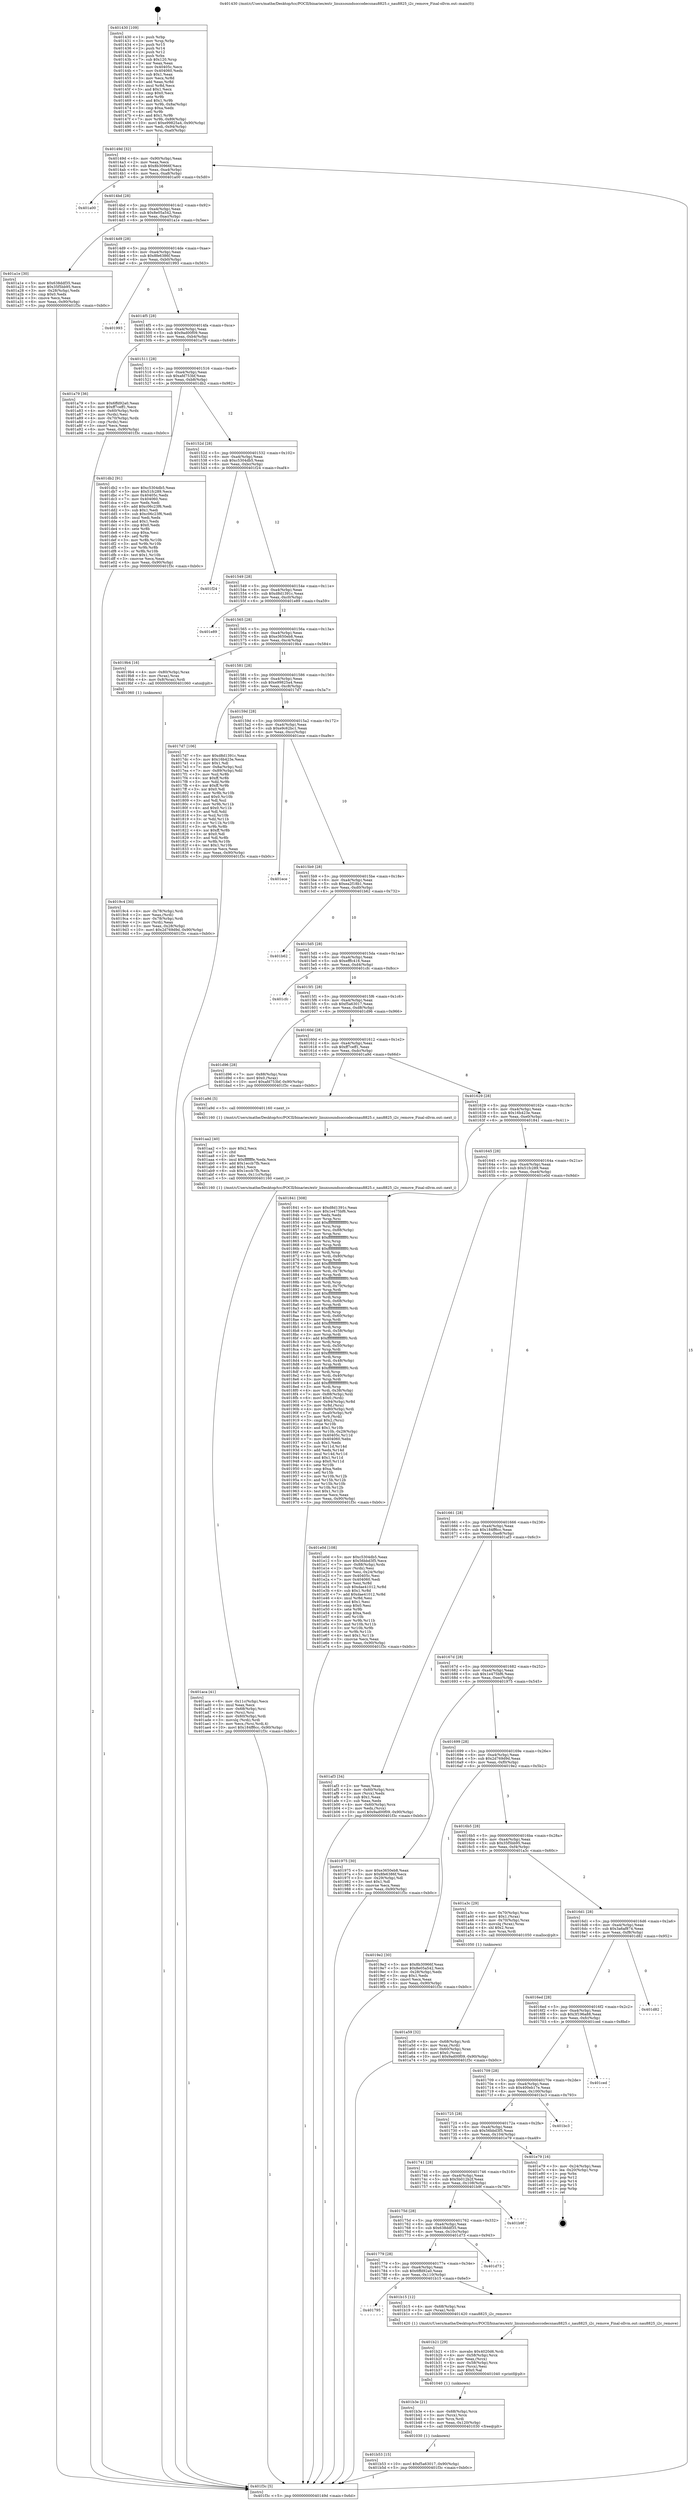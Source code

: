 digraph "0x401430" {
  label = "0x401430 (/mnt/c/Users/mathe/Desktop/tcc/POCII/binaries/extr_linuxsoundsoccodecsnau8825.c_nau8825_i2c_remove_Final-ollvm.out::main(0))"
  labelloc = "t"
  node[shape=record]

  Entry [label="",width=0.3,height=0.3,shape=circle,fillcolor=black,style=filled]
  "0x40149d" [label="{
     0x40149d [32]\l
     | [instrs]\l
     &nbsp;&nbsp;0x40149d \<+6\>: mov -0x90(%rbp),%eax\l
     &nbsp;&nbsp;0x4014a3 \<+2\>: mov %eax,%ecx\l
     &nbsp;&nbsp;0x4014a5 \<+6\>: sub $0x8b30966f,%ecx\l
     &nbsp;&nbsp;0x4014ab \<+6\>: mov %eax,-0xa4(%rbp)\l
     &nbsp;&nbsp;0x4014b1 \<+6\>: mov %ecx,-0xa8(%rbp)\l
     &nbsp;&nbsp;0x4014b7 \<+6\>: je 0000000000401a00 \<main+0x5d0\>\l
  }"]
  "0x401a00" [label="{
     0x401a00\l
  }", style=dashed]
  "0x4014bd" [label="{
     0x4014bd [28]\l
     | [instrs]\l
     &nbsp;&nbsp;0x4014bd \<+5\>: jmp 00000000004014c2 \<main+0x92\>\l
     &nbsp;&nbsp;0x4014c2 \<+6\>: mov -0xa4(%rbp),%eax\l
     &nbsp;&nbsp;0x4014c8 \<+5\>: sub $0x8e05a542,%eax\l
     &nbsp;&nbsp;0x4014cd \<+6\>: mov %eax,-0xac(%rbp)\l
     &nbsp;&nbsp;0x4014d3 \<+6\>: je 0000000000401a1e \<main+0x5ee\>\l
  }"]
  Exit [label="",width=0.3,height=0.3,shape=circle,fillcolor=black,style=filled,peripheries=2]
  "0x401a1e" [label="{
     0x401a1e [30]\l
     | [instrs]\l
     &nbsp;&nbsp;0x401a1e \<+5\>: mov $0x638ddf35,%eax\l
     &nbsp;&nbsp;0x401a23 \<+5\>: mov $0x35f5bb95,%ecx\l
     &nbsp;&nbsp;0x401a28 \<+3\>: mov -0x28(%rbp),%edx\l
     &nbsp;&nbsp;0x401a2b \<+3\>: cmp $0x0,%edx\l
     &nbsp;&nbsp;0x401a2e \<+3\>: cmove %ecx,%eax\l
     &nbsp;&nbsp;0x401a31 \<+6\>: mov %eax,-0x90(%rbp)\l
     &nbsp;&nbsp;0x401a37 \<+5\>: jmp 0000000000401f3c \<main+0xb0c\>\l
  }"]
  "0x4014d9" [label="{
     0x4014d9 [28]\l
     | [instrs]\l
     &nbsp;&nbsp;0x4014d9 \<+5\>: jmp 00000000004014de \<main+0xae\>\l
     &nbsp;&nbsp;0x4014de \<+6\>: mov -0xa4(%rbp),%eax\l
     &nbsp;&nbsp;0x4014e4 \<+5\>: sub $0x8fe6386f,%eax\l
     &nbsp;&nbsp;0x4014e9 \<+6\>: mov %eax,-0xb0(%rbp)\l
     &nbsp;&nbsp;0x4014ef \<+6\>: je 0000000000401993 \<main+0x563\>\l
  }"]
  "0x401b53" [label="{
     0x401b53 [15]\l
     | [instrs]\l
     &nbsp;&nbsp;0x401b53 \<+10\>: movl $0xf5a63017,-0x90(%rbp)\l
     &nbsp;&nbsp;0x401b5d \<+5\>: jmp 0000000000401f3c \<main+0xb0c\>\l
  }"]
  "0x401993" [label="{
     0x401993\l
  }", style=dashed]
  "0x4014f5" [label="{
     0x4014f5 [28]\l
     | [instrs]\l
     &nbsp;&nbsp;0x4014f5 \<+5\>: jmp 00000000004014fa \<main+0xca\>\l
     &nbsp;&nbsp;0x4014fa \<+6\>: mov -0xa4(%rbp),%eax\l
     &nbsp;&nbsp;0x401500 \<+5\>: sub $0x9ad00f09,%eax\l
     &nbsp;&nbsp;0x401505 \<+6\>: mov %eax,-0xb4(%rbp)\l
     &nbsp;&nbsp;0x40150b \<+6\>: je 0000000000401a79 \<main+0x649\>\l
  }"]
  "0x401b3e" [label="{
     0x401b3e [21]\l
     | [instrs]\l
     &nbsp;&nbsp;0x401b3e \<+4\>: mov -0x68(%rbp),%rcx\l
     &nbsp;&nbsp;0x401b42 \<+3\>: mov (%rcx),%rcx\l
     &nbsp;&nbsp;0x401b45 \<+3\>: mov %rcx,%rdi\l
     &nbsp;&nbsp;0x401b48 \<+6\>: mov %eax,-0x120(%rbp)\l
     &nbsp;&nbsp;0x401b4e \<+5\>: call 0000000000401030 \<free@plt\>\l
     | [calls]\l
     &nbsp;&nbsp;0x401030 \{1\} (unknown)\l
  }"]
  "0x401a79" [label="{
     0x401a79 [36]\l
     | [instrs]\l
     &nbsp;&nbsp;0x401a79 \<+5\>: mov $0x6ffd92a0,%eax\l
     &nbsp;&nbsp;0x401a7e \<+5\>: mov $0xff7ceff1,%ecx\l
     &nbsp;&nbsp;0x401a83 \<+4\>: mov -0x60(%rbp),%rdx\l
     &nbsp;&nbsp;0x401a87 \<+2\>: mov (%rdx),%esi\l
     &nbsp;&nbsp;0x401a89 \<+4\>: mov -0x70(%rbp),%rdx\l
     &nbsp;&nbsp;0x401a8d \<+2\>: cmp (%rdx),%esi\l
     &nbsp;&nbsp;0x401a8f \<+3\>: cmovl %ecx,%eax\l
     &nbsp;&nbsp;0x401a92 \<+6\>: mov %eax,-0x90(%rbp)\l
     &nbsp;&nbsp;0x401a98 \<+5\>: jmp 0000000000401f3c \<main+0xb0c\>\l
  }"]
  "0x401511" [label="{
     0x401511 [28]\l
     | [instrs]\l
     &nbsp;&nbsp;0x401511 \<+5\>: jmp 0000000000401516 \<main+0xe6\>\l
     &nbsp;&nbsp;0x401516 \<+6\>: mov -0xa4(%rbp),%eax\l
     &nbsp;&nbsp;0x40151c \<+5\>: sub $0xafd753bf,%eax\l
     &nbsp;&nbsp;0x401521 \<+6\>: mov %eax,-0xb8(%rbp)\l
     &nbsp;&nbsp;0x401527 \<+6\>: je 0000000000401db2 \<main+0x982\>\l
  }"]
  "0x401b21" [label="{
     0x401b21 [29]\l
     | [instrs]\l
     &nbsp;&nbsp;0x401b21 \<+10\>: movabs $0x4020d6,%rdi\l
     &nbsp;&nbsp;0x401b2b \<+4\>: mov -0x58(%rbp),%rcx\l
     &nbsp;&nbsp;0x401b2f \<+2\>: mov %eax,(%rcx)\l
     &nbsp;&nbsp;0x401b31 \<+4\>: mov -0x58(%rbp),%rcx\l
     &nbsp;&nbsp;0x401b35 \<+2\>: mov (%rcx),%esi\l
     &nbsp;&nbsp;0x401b37 \<+2\>: mov $0x0,%al\l
     &nbsp;&nbsp;0x401b39 \<+5\>: call 0000000000401040 \<printf@plt\>\l
     | [calls]\l
     &nbsp;&nbsp;0x401040 \{1\} (unknown)\l
  }"]
  "0x401db2" [label="{
     0x401db2 [91]\l
     | [instrs]\l
     &nbsp;&nbsp;0x401db2 \<+5\>: mov $0xc5304db5,%eax\l
     &nbsp;&nbsp;0x401db7 \<+5\>: mov $0x51fc289,%ecx\l
     &nbsp;&nbsp;0x401dbc \<+7\>: mov 0x40405c,%edx\l
     &nbsp;&nbsp;0x401dc3 \<+7\>: mov 0x404060,%esi\l
     &nbsp;&nbsp;0x401dca \<+2\>: mov %edx,%edi\l
     &nbsp;&nbsp;0x401dcc \<+6\>: add $0xc06c23f6,%edi\l
     &nbsp;&nbsp;0x401dd2 \<+3\>: sub $0x1,%edi\l
     &nbsp;&nbsp;0x401dd5 \<+6\>: sub $0xc06c23f6,%edi\l
     &nbsp;&nbsp;0x401ddb \<+3\>: imul %edi,%edx\l
     &nbsp;&nbsp;0x401dde \<+3\>: and $0x1,%edx\l
     &nbsp;&nbsp;0x401de1 \<+3\>: cmp $0x0,%edx\l
     &nbsp;&nbsp;0x401de4 \<+4\>: sete %r8b\l
     &nbsp;&nbsp;0x401de8 \<+3\>: cmp $0xa,%esi\l
     &nbsp;&nbsp;0x401deb \<+4\>: setl %r9b\l
     &nbsp;&nbsp;0x401def \<+3\>: mov %r8b,%r10b\l
     &nbsp;&nbsp;0x401df2 \<+3\>: and %r9b,%r10b\l
     &nbsp;&nbsp;0x401df5 \<+3\>: xor %r9b,%r8b\l
     &nbsp;&nbsp;0x401df8 \<+3\>: or %r8b,%r10b\l
     &nbsp;&nbsp;0x401dfb \<+4\>: test $0x1,%r10b\l
     &nbsp;&nbsp;0x401dff \<+3\>: cmovne %ecx,%eax\l
     &nbsp;&nbsp;0x401e02 \<+6\>: mov %eax,-0x90(%rbp)\l
     &nbsp;&nbsp;0x401e08 \<+5\>: jmp 0000000000401f3c \<main+0xb0c\>\l
  }"]
  "0x40152d" [label="{
     0x40152d [28]\l
     | [instrs]\l
     &nbsp;&nbsp;0x40152d \<+5\>: jmp 0000000000401532 \<main+0x102\>\l
     &nbsp;&nbsp;0x401532 \<+6\>: mov -0xa4(%rbp),%eax\l
     &nbsp;&nbsp;0x401538 \<+5\>: sub $0xc5304db5,%eax\l
     &nbsp;&nbsp;0x40153d \<+6\>: mov %eax,-0xbc(%rbp)\l
     &nbsp;&nbsp;0x401543 \<+6\>: je 0000000000401f24 \<main+0xaf4\>\l
  }"]
  "0x401795" [label="{
     0x401795\l
  }", style=dashed]
  "0x401f24" [label="{
     0x401f24\l
  }", style=dashed]
  "0x401549" [label="{
     0x401549 [28]\l
     | [instrs]\l
     &nbsp;&nbsp;0x401549 \<+5\>: jmp 000000000040154e \<main+0x11e\>\l
     &nbsp;&nbsp;0x40154e \<+6\>: mov -0xa4(%rbp),%eax\l
     &nbsp;&nbsp;0x401554 \<+5\>: sub $0xd8d1391c,%eax\l
     &nbsp;&nbsp;0x401559 \<+6\>: mov %eax,-0xc0(%rbp)\l
     &nbsp;&nbsp;0x40155f \<+6\>: je 0000000000401e89 \<main+0xa59\>\l
  }"]
  "0x401b15" [label="{
     0x401b15 [12]\l
     | [instrs]\l
     &nbsp;&nbsp;0x401b15 \<+4\>: mov -0x68(%rbp),%rax\l
     &nbsp;&nbsp;0x401b19 \<+3\>: mov (%rax),%rdi\l
     &nbsp;&nbsp;0x401b1c \<+5\>: call 0000000000401420 \<nau8825_i2c_remove\>\l
     | [calls]\l
     &nbsp;&nbsp;0x401420 \{1\} (/mnt/c/Users/mathe/Desktop/tcc/POCII/binaries/extr_linuxsoundsoccodecsnau8825.c_nau8825_i2c_remove_Final-ollvm.out::nau8825_i2c_remove)\l
  }"]
  "0x401e89" [label="{
     0x401e89\l
  }", style=dashed]
  "0x401565" [label="{
     0x401565 [28]\l
     | [instrs]\l
     &nbsp;&nbsp;0x401565 \<+5\>: jmp 000000000040156a \<main+0x13a\>\l
     &nbsp;&nbsp;0x40156a \<+6\>: mov -0xa4(%rbp),%eax\l
     &nbsp;&nbsp;0x401570 \<+5\>: sub $0xe3650eb8,%eax\l
     &nbsp;&nbsp;0x401575 \<+6\>: mov %eax,-0xc4(%rbp)\l
     &nbsp;&nbsp;0x40157b \<+6\>: je 00000000004019b4 \<main+0x584\>\l
  }"]
  "0x401779" [label="{
     0x401779 [28]\l
     | [instrs]\l
     &nbsp;&nbsp;0x401779 \<+5\>: jmp 000000000040177e \<main+0x34e\>\l
     &nbsp;&nbsp;0x40177e \<+6\>: mov -0xa4(%rbp),%eax\l
     &nbsp;&nbsp;0x401784 \<+5\>: sub $0x6ffd92a0,%eax\l
     &nbsp;&nbsp;0x401789 \<+6\>: mov %eax,-0x110(%rbp)\l
     &nbsp;&nbsp;0x40178f \<+6\>: je 0000000000401b15 \<main+0x6e5\>\l
  }"]
  "0x4019b4" [label="{
     0x4019b4 [16]\l
     | [instrs]\l
     &nbsp;&nbsp;0x4019b4 \<+4\>: mov -0x80(%rbp),%rax\l
     &nbsp;&nbsp;0x4019b8 \<+3\>: mov (%rax),%rax\l
     &nbsp;&nbsp;0x4019bb \<+4\>: mov 0x8(%rax),%rdi\l
     &nbsp;&nbsp;0x4019bf \<+5\>: call 0000000000401060 \<atoi@plt\>\l
     | [calls]\l
     &nbsp;&nbsp;0x401060 \{1\} (unknown)\l
  }"]
  "0x401581" [label="{
     0x401581 [28]\l
     | [instrs]\l
     &nbsp;&nbsp;0x401581 \<+5\>: jmp 0000000000401586 \<main+0x156\>\l
     &nbsp;&nbsp;0x401586 \<+6\>: mov -0xa4(%rbp),%eax\l
     &nbsp;&nbsp;0x40158c \<+5\>: sub $0xe99825a4,%eax\l
     &nbsp;&nbsp;0x401591 \<+6\>: mov %eax,-0xc8(%rbp)\l
     &nbsp;&nbsp;0x401597 \<+6\>: je 00000000004017d7 \<main+0x3a7\>\l
  }"]
  "0x401d73" [label="{
     0x401d73\l
  }", style=dashed]
  "0x4017d7" [label="{
     0x4017d7 [106]\l
     | [instrs]\l
     &nbsp;&nbsp;0x4017d7 \<+5\>: mov $0xd8d1391c,%eax\l
     &nbsp;&nbsp;0x4017dc \<+5\>: mov $0x16b423e,%ecx\l
     &nbsp;&nbsp;0x4017e1 \<+2\>: mov $0x1,%dl\l
     &nbsp;&nbsp;0x4017e3 \<+7\>: mov -0x8a(%rbp),%sil\l
     &nbsp;&nbsp;0x4017ea \<+7\>: mov -0x89(%rbp),%dil\l
     &nbsp;&nbsp;0x4017f1 \<+3\>: mov %sil,%r8b\l
     &nbsp;&nbsp;0x4017f4 \<+4\>: xor $0xff,%r8b\l
     &nbsp;&nbsp;0x4017f8 \<+3\>: mov %dil,%r9b\l
     &nbsp;&nbsp;0x4017fb \<+4\>: xor $0xff,%r9b\l
     &nbsp;&nbsp;0x4017ff \<+3\>: xor $0x0,%dl\l
     &nbsp;&nbsp;0x401802 \<+3\>: mov %r8b,%r10b\l
     &nbsp;&nbsp;0x401805 \<+4\>: and $0x0,%r10b\l
     &nbsp;&nbsp;0x401809 \<+3\>: and %dl,%sil\l
     &nbsp;&nbsp;0x40180c \<+3\>: mov %r9b,%r11b\l
     &nbsp;&nbsp;0x40180f \<+4\>: and $0x0,%r11b\l
     &nbsp;&nbsp;0x401813 \<+3\>: and %dl,%dil\l
     &nbsp;&nbsp;0x401816 \<+3\>: or %sil,%r10b\l
     &nbsp;&nbsp;0x401819 \<+3\>: or %dil,%r11b\l
     &nbsp;&nbsp;0x40181c \<+3\>: xor %r11b,%r10b\l
     &nbsp;&nbsp;0x40181f \<+3\>: or %r9b,%r8b\l
     &nbsp;&nbsp;0x401822 \<+4\>: xor $0xff,%r8b\l
     &nbsp;&nbsp;0x401826 \<+3\>: or $0x0,%dl\l
     &nbsp;&nbsp;0x401829 \<+3\>: and %dl,%r8b\l
     &nbsp;&nbsp;0x40182c \<+3\>: or %r8b,%r10b\l
     &nbsp;&nbsp;0x40182f \<+4\>: test $0x1,%r10b\l
     &nbsp;&nbsp;0x401833 \<+3\>: cmovne %ecx,%eax\l
     &nbsp;&nbsp;0x401836 \<+6\>: mov %eax,-0x90(%rbp)\l
     &nbsp;&nbsp;0x40183c \<+5\>: jmp 0000000000401f3c \<main+0xb0c\>\l
  }"]
  "0x40159d" [label="{
     0x40159d [28]\l
     | [instrs]\l
     &nbsp;&nbsp;0x40159d \<+5\>: jmp 00000000004015a2 \<main+0x172\>\l
     &nbsp;&nbsp;0x4015a2 \<+6\>: mov -0xa4(%rbp),%eax\l
     &nbsp;&nbsp;0x4015a8 \<+5\>: sub $0xe9c62bc1,%eax\l
     &nbsp;&nbsp;0x4015ad \<+6\>: mov %eax,-0xcc(%rbp)\l
     &nbsp;&nbsp;0x4015b3 \<+6\>: je 0000000000401ece \<main+0xa9e\>\l
  }"]
  "0x401f3c" [label="{
     0x401f3c [5]\l
     | [instrs]\l
     &nbsp;&nbsp;0x401f3c \<+5\>: jmp 000000000040149d \<main+0x6d\>\l
  }"]
  "0x401430" [label="{
     0x401430 [109]\l
     | [instrs]\l
     &nbsp;&nbsp;0x401430 \<+1\>: push %rbp\l
     &nbsp;&nbsp;0x401431 \<+3\>: mov %rsp,%rbp\l
     &nbsp;&nbsp;0x401434 \<+2\>: push %r15\l
     &nbsp;&nbsp;0x401436 \<+2\>: push %r14\l
     &nbsp;&nbsp;0x401438 \<+2\>: push %r12\l
     &nbsp;&nbsp;0x40143a \<+1\>: push %rbx\l
     &nbsp;&nbsp;0x40143b \<+7\>: sub $0x120,%rsp\l
     &nbsp;&nbsp;0x401442 \<+2\>: xor %eax,%eax\l
     &nbsp;&nbsp;0x401444 \<+7\>: mov 0x40405c,%ecx\l
     &nbsp;&nbsp;0x40144b \<+7\>: mov 0x404060,%edx\l
     &nbsp;&nbsp;0x401452 \<+3\>: sub $0x1,%eax\l
     &nbsp;&nbsp;0x401455 \<+3\>: mov %ecx,%r8d\l
     &nbsp;&nbsp;0x401458 \<+3\>: add %eax,%r8d\l
     &nbsp;&nbsp;0x40145b \<+4\>: imul %r8d,%ecx\l
     &nbsp;&nbsp;0x40145f \<+3\>: and $0x1,%ecx\l
     &nbsp;&nbsp;0x401462 \<+3\>: cmp $0x0,%ecx\l
     &nbsp;&nbsp;0x401465 \<+4\>: sete %r9b\l
     &nbsp;&nbsp;0x401469 \<+4\>: and $0x1,%r9b\l
     &nbsp;&nbsp;0x40146d \<+7\>: mov %r9b,-0x8a(%rbp)\l
     &nbsp;&nbsp;0x401474 \<+3\>: cmp $0xa,%edx\l
     &nbsp;&nbsp;0x401477 \<+4\>: setl %r9b\l
     &nbsp;&nbsp;0x40147b \<+4\>: and $0x1,%r9b\l
     &nbsp;&nbsp;0x40147f \<+7\>: mov %r9b,-0x89(%rbp)\l
     &nbsp;&nbsp;0x401486 \<+10\>: movl $0xe99825a4,-0x90(%rbp)\l
     &nbsp;&nbsp;0x401490 \<+6\>: mov %edi,-0x94(%rbp)\l
     &nbsp;&nbsp;0x401496 \<+7\>: mov %rsi,-0xa0(%rbp)\l
  }"]
  "0x40175d" [label="{
     0x40175d [28]\l
     | [instrs]\l
     &nbsp;&nbsp;0x40175d \<+5\>: jmp 0000000000401762 \<main+0x332\>\l
     &nbsp;&nbsp;0x401762 \<+6\>: mov -0xa4(%rbp),%eax\l
     &nbsp;&nbsp;0x401768 \<+5\>: sub $0x638ddf35,%eax\l
     &nbsp;&nbsp;0x40176d \<+6\>: mov %eax,-0x10c(%rbp)\l
     &nbsp;&nbsp;0x401773 \<+6\>: je 0000000000401d73 \<main+0x943\>\l
  }"]
  "0x401ece" [label="{
     0x401ece\l
  }", style=dashed]
  "0x4015b9" [label="{
     0x4015b9 [28]\l
     | [instrs]\l
     &nbsp;&nbsp;0x4015b9 \<+5\>: jmp 00000000004015be \<main+0x18e\>\l
     &nbsp;&nbsp;0x4015be \<+6\>: mov -0xa4(%rbp),%eax\l
     &nbsp;&nbsp;0x4015c4 \<+5\>: sub $0xea2f18b1,%eax\l
     &nbsp;&nbsp;0x4015c9 \<+6\>: mov %eax,-0xd0(%rbp)\l
     &nbsp;&nbsp;0x4015cf \<+6\>: je 0000000000401b62 \<main+0x732\>\l
  }"]
  "0x401b9f" [label="{
     0x401b9f\l
  }", style=dashed]
  "0x401b62" [label="{
     0x401b62\l
  }", style=dashed]
  "0x4015d5" [label="{
     0x4015d5 [28]\l
     | [instrs]\l
     &nbsp;&nbsp;0x4015d5 \<+5\>: jmp 00000000004015da \<main+0x1aa\>\l
     &nbsp;&nbsp;0x4015da \<+6\>: mov -0xa4(%rbp),%eax\l
     &nbsp;&nbsp;0x4015e0 \<+5\>: sub $0xefffc416,%eax\l
     &nbsp;&nbsp;0x4015e5 \<+6\>: mov %eax,-0xd4(%rbp)\l
     &nbsp;&nbsp;0x4015eb \<+6\>: je 0000000000401cfc \<main+0x8cc\>\l
  }"]
  "0x401741" [label="{
     0x401741 [28]\l
     | [instrs]\l
     &nbsp;&nbsp;0x401741 \<+5\>: jmp 0000000000401746 \<main+0x316\>\l
     &nbsp;&nbsp;0x401746 \<+6\>: mov -0xa4(%rbp),%eax\l
     &nbsp;&nbsp;0x40174c \<+5\>: sub $0x5b012b2f,%eax\l
     &nbsp;&nbsp;0x401751 \<+6\>: mov %eax,-0x108(%rbp)\l
     &nbsp;&nbsp;0x401757 \<+6\>: je 0000000000401b9f \<main+0x76f\>\l
  }"]
  "0x401cfc" [label="{
     0x401cfc\l
  }", style=dashed]
  "0x4015f1" [label="{
     0x4015f1 [28]\l
     | [instrs]\l
     &nbsp;&nbsp;0x4015f1 \<+5\>: jmp 00000000004015f6 \<main+0x1c6\>\l
     &nbsp;&nbsp;0x4015f6 \<+6\>: mov -0xa4(%rbp),%eax\l
     &nbsp;&nbsp;0x4015fc \<+5\>: sub $0xf5a63017,%eax\l
     &nbsp;&nbsp;0x401601 \<+6\>: mov %eax,-0xd8(%rbp)\l
     &nbsp;&nbsp;0x401607 \<+6\>: je 0000000000401d96 \<main+0x966\>\l
  }"]
  "0x401e79" [label="{
     0x401e79 [16]\l
     | [instrs]\l
     &nbsp;&nbsp;0x401e79 \<+3\>: mov -0x24(%rbp),%eax\l
     &nbsp;&nbsp;0x401e7c \<+4\>: lea -0x20(%rbp),%rsp\l
     &nbsp;&nbsp;0x401e80 \<+1\>: pop %rbx\l
     &nbsp;&nbsp;0x401e81 \<+2\>: pop %r12\l
     &nbsp;&nbsp;0x401e83 \<+2\>: pop %r14\l
     &nbsp;&nbsp;0x401e85 \<+2\>: pop %r15\l
     &nbsp;&nbsp;0x401e87 \<+1\>: pop %rbp\l
     &nbsp;&nbsp;0x401e88 \<+1\>: ret\l
  }"]
  "0x401d96" [label="{
     0x401d96 [28]\l
     | [instrs]\l
     &nbsp;&nbsp;0x401d96 \<+7\>: mov -0x88(%rbp),%rax\l
     &nbsp;&nbsp;0x401d9d \<+6\>: movl $0x0,(%rax)\l
     &nbsp;&nbsp;0x401da3 \<+10\>: movl $0xafd753bf,-0x90(%rbp)\l
     &nbsp;&nbsp;0x401dad \<+5\>: jmp 0000000000401f3c \<main+0xb0c\>\l
  }"]
  "0x40160d" [label="{
     0x40160d [28]\l
     | [instrs]\l
     &nbsp;&nbsp;0x40160d \<+5\>: jmp 0000000000401612 \<main+0x1e2\>\l
     &nbsp;&nbsp;0x401612 \<+6\>: mov -0xa4(%rbp),%eax\l
     &nbsp;&nbsp;0x401618 \<+5\>: sub $0xff7ceff1,%eax\l
     &nbsp;&nbsp;0x40161d \<+6\>: mov %eax,-0xdc(%rbp)\l
     &nbsp;&nbsp;0x401623 \<+6\>: je 0000000000401a9d \<main+0x66d\>\l
  }"]
  "0x401725" [label="{
     0x401725 [28]\l
     | [instrs]\l
     &nbsp;&nbsp;0x401725 \<+5\>: jmp 000000000040172a \<main+0x2fa\>\l
     &nbsp;&nbsp;0x40172a \<+6\>: mov -0xa4(%rbp),%eax\l
     &nbsp;&nbsp;0x401730 \<+5\>: sub $0x56bbd3f5,%eax\l
     &nbsp;&nbsp;0x401735 \<+6\>: mov %eax,-0x104(%rbp)\l
     &nbsp;&nbsp;0x40173b \<+6\>: je 0000000000401e79 \<main+0xa49\>\l
  }"]
  "0x401a9d" [label="{
     0x401a9d [5]\l
     | [instrs]\l
     &nbsp;&nbsp;0x401a9d \<+5\>: call 0000000000401160 \<next_i\>\l
     | [calls]\l
     &nbsp;&nbsp;0x401160 \{1\} (/mnt/c/Users/mathe/Desktop/tcc/POCII/binaries/extr_linuxsoundsoccodecsnau8825.c_nau8825_i2c_remove_Final-ollvm.out::next_i)\l
  }"]
  "0x401629" [label="{
     0x401629 [28]\l
     | [instrs]\l
     &nbsp;&nbsp;0x401629 \<+5\>: jmp 000000000040162e \<main+0x1fe\>\l
     &nbsp;&nbsp;0x40162e \<+6\>: mov -0xa4(%rbp),%eax\l
     &nbsp;&nbsp;0x401634 \<+5\>: sub $0x16b423e,%eax\l
     &nbsp;&nbsp;0x401639 \<+6\>: mov %eax,-0xe0(%rbp)\l
     &nbsp;&nbsp;0x40163f \<+6\>: je 0000000000401841 \<main+0x411\>\l
  }"]
  "0x401bc3" [label="{
     0x401bc3\l
  }", style=dashed]
  "0x401841" [label="{
     0x401841 [308]\l
     | [instrs]\l
     &nbsp;&nbsp;0x401841 \<+5\>: mov $0xd8d1391c,%eax\l
     &nbsp;&nbsp;0x401846 \<+5\>: mov $0x1e475bf6,%ecx\l
     &nbsp;&nbsp;0x40184b \<+2\>: xor %edx,%edx\l
     &nbsp;&nbsp;0x40184d \<+3\>: mov %rsp,%rsi\l
     &nbsp;&nbsp;0x401850 \<+4\>: add $0xfffffffffffffff0,%rsi\l
     &nbsp;&nbsp;0x401854 \<+3\>: mov %rsi,%rsp\l
     &nbsp;&nbsp;0x401857 \<+7\>: mov %rsi,-0x88(%rbp)\l
     &nbsp;&nbsp;0x40185e \<+3\>: mov %rsp,%rsi\l
     &nbsp;&nbsp;0x401861 \<+4\>: add $0xfffffffffffffff0,%rsi\l
     &nbsp;&nbsp;0x401865 \<+3\>: mov %rsi,%rsp\l
     &nbsp;&nbsp;0x401868 \<+3\>: mov %rsp,%rdi\l
     &nbsp;&nbsp;0x40186b \<+4\>: add $0xfffffffffffffff0,%rdi\l
     &nbsp;&nbsp;0x40186f \<+3\>: mov %rdi,%rsp\l
     &nbsp;&nbsp;0x401872 \<+4\>: mov %rdi,-0x80(%rbp)\l
     &nbsp;&nbsp;0x401876 \<+3\>: mov %rsp,%rdi\l
     &nbsp;&nbsp;0x401879 \<+4\>: add $0xfffffffffffffff0,%rdi\l
     &nbsp;&nbsp;0x40187d \<+3\>: mov %rdi,%rsp\l
     &nbsp;&nbsp;0x401880 \<+4\>: mov %rdi,-0x78(%rbp)\l
     &nbsp;&nbsp;0x401884 \<+3\>: mov %rsp,%rdi\l
     &nbsp;&nbsp;0x401887 \<+4\>: add $0xfffffffffffffff0,%rdi\l
     &nbsp;&nbsp;0x40188b \<+3\>: mov %rdi,%rsp\l
     &nbsp;&nbsp;0x40188e \<+4\>: mov %rdi,-0x70(%rbp)\l
     &nbsp;&nbsp;0x401892 \<+3\>: mov %rsp,%rdi\l
     &nbsp;&nbsp;0x401895 \<+4\>: add $0xfffffffffffffff0,%rdi\l
     &nbsp;&nbsp;0x401899 \<+3\>: mov %rdi,%rsp\l
     &nbsp;&nbsp;0x40189c \<+4\>: mov %rdi,-0x68(%rbp)\l
     &nbsp;&nbsp;0x4018a0 \<+3\>: mov %rsp,%rdi\l
     &nbsp;&nbsp;0x4018a3 \<+4\>: add $0xfffffffffffffff0,%rdi\l
     &nbsp;&nbsp;0x4018a7 \<+3\>: mov %rdi,%rsp\l
     &nbsp;&nbsp;0x4018aa \<+4\>: mov %rdi,-0x60(%rbp)\l
     &nbsp;&nbsp;0x4018ae \<+3\>: mov %rsp,%rdi\l
     &nbsp;&nbsp;0x4018b1 \<+4\>: add $0xfffffffffffffff0,%rdi\l
     &nbsp;&nbsp;0x4018b5 \<+3\>: mov %rdi,%rsp\l
     &nbsp;&nbsp;0x4018b8 \<+4\>: mov %rdi,-0x58(%rbp)\l
     &nbsp;&nbsp;0x4018bc \<+3\>: mov %rsp,%rdi\l
     &nbsp;&nbsp;0x4018bf \<+4\>: add $0xfffffffffffffff0,%rdi\l
     &nbsp;&nbsp;0x4018c3 \<+3\>: mov %rdi,%rsp\l
     &nbsp;&nbsp;0x4018c6 \<+4\>: mov %rdi,-0x50(%rbp)\l
     &nbsp;&nbsp;0x4018ca \<+3\>: mov %rsp,%rdi\l
     &nbsp;&nbsp;0x4018cd \<+4\>: add $0xfffffffffffffff0,%rdi\l
     &nbsp;&nbsp;0x4018d1 \<+3\>: mov %rdi,%rsp\l
     &nbsp;&nbsp;0x4018d4 \<+4\>: mov %rdi,-0x48(%rbp)\l
     &nbsp;&nbsp;0x4018d8 \<+3\>: mov %rsp,%rdi\l
     &nbsp;&nbsp;0x4018db \<+4\>: add $0xfffffffffffffff0,%rdi\l
     &nbsp;&nbsp;0x4018df \<+3\>: mov %rdi,%rsp\l
     &nbsp;&nbsp;0x4018e2 \<+4\>: mov %rdi,-0x40(%rbp)\l
     &nbsp;&nbsp;0x4018e6 \<+3\>: mov %rsp,%rdi\l
     &nbsp;&nbsp;0x4018e9 \<+4\>: add $0xfffffffffffffff0,%rdi\l
     &nbsp;&nbsp;0x4018ed \<+3\>: mov %rdi,%rsp\l
     &nbsp;&nbsp;0x4018f0 \<+4\>: mov %rdi,-0x38(%rbp)\l
     &nbsp;&nbsp;0x4018f4 \<+7\>: mov -0x88(%rbp),%rdi\l
     &nbsp;&nbsp;0x4018fb \<+6\>: movl $0x0,(%rdi)\l
     &nbsp;&nbsp;0x401901 \<+7\>: mov -0x94(%rbp),%r8d\l
     &nbsp;&nbsp;0x401908 \<+3\>: mov %r8d,(%rsi)\l
     &nbsp;&nbsp;0x40190b \<+4\>: mov -0x80(%rbp),%rdi\l
     &nbsp;&nbsp;0x40190f \<+7\>: mov -0xa0(%rbp),%r9\l
     &nbsp;&nbsp;0x401916 \<+3\>: mov %r9,(%rdi)\l
     &nbsp;&nbsp;0x401919 \<+3\>: cmpl $0x2,(%rsi)\l
     &nbsp;&nbsp;0x40191c \<+4\>: setne %r10b\l
     &nbsp;&nbsp;0x401920 \<+4\>: and $0x1,%r10b\l
     &nbsp;&nbsp;0x401924 \<+4\>: mov %r10b,-0x29(%rbp)\l
     &nbsp;&nbsp;0x401928 \<+8\>: mov 0x40405c,%r11d\l
     &nbsp;&nbsp;0x401930 \<+7\>: mov 0x404060,%ebx\l
     &nbsp;&nbsp;0x401937 \<+3\>: sub $0x1,%edx\l
     &nbsp;&nbsp;0x40193a \<+3\>: mov %r11d,%r14d\l
     &nbsp;&nbsp;0x40193d \<+3\>: add %edx,%r14d\l
     &nbsp;&nbsp;0x401940 \<+4\>: imul %r14d,%r11d\l
     &nbsp;&nbsp;0x401944 \<+4\>: and $0x1,%r11d\l
     &nbsp;&nbsp;0x401948 \<+4\>: cmp $0x0,%r11d\l
     &nbsp;&nbsp;0x40194c \<+4\>: sete %r10b\l
     &nbsp;&nbsp;0x401950 \<+3\>: cmp $0xa,%ebx\l
     &nbsp;&nbsp;0x401953 \<+4\>: setl %r15b\l
     &nbsp;&nbsp;0x401957 \<+3\>: mov %r10b,%r12b\l
     &nbsp;&nbsp;0x40195a \<+3\>: and %r15b,%r12b\l
     &nbsp;&nbsp;0x40195d \<+3\>: xor %r15b,%r10b\l
     &nbsp;&nbsp;0x401960 \<+3\>: or %r10b,%r12b\l
     &nbsp;&nbsp;0x401963 \<+4\>: test $0x1,%r12b\l
     &nbsp;&nbsp;0x401967 \<+3\>: cmovne %ecx,%eax\l
     &nbsp;&nbsp;0x40196a \<+6\>: mov %eax,-0x90(%rbp)\l
     &nbsp;&nbsp;0x401970 \<+5\>: jmp 0000000000401f3c \<main+0xb0c\>\l
  }"]
  "0x401645" [label="{
     0x401645 [28]\l
     | [instrs]\l
     &nbsp;&nbsp;0x401645 \<+5\>: jmp 000000000040164a \<main+0x21a\>\l
     &nbsp;&nbsp;0x40164a \<+6\>: mov -0xa4(%rbp),%eax\l
     &nbsp;&nbsp;0x401650 \<+5\>: sub $0x51fc289,%eax\l
     &nbsp;&nbsp;0x401655 \<+6\>: mov %eax,-0xe4(%rbp)\l
     &nbsp;&nbsp;0x40165b \<+6\>: je 0000000000401e0d \<main+0x9dd\>\l
  }"]
  "0x401709" [label="{
     0x401709 [28]\l
     | [instrs]\l
     &nbsp;&nbsp;0x401709 \<+5\>: jmp 000000000040170e \<main+0x2de\>\l
     &nbsp;&nbsp;0x40170e \<+6\>: mov -0xa4(%rbp),%eax\l
     &nbsp;&nbsp;0x401714 \<+5\>: sub $0x400eb17e,%eax\l
     &nbsp;&nbsp;0x401719 \<+6\>: mov %eax,-0x100(%rbp)\l
     &nbsp;&nbsp;0x40171f \<+6\>: je 0000000000401bc3 \<main+0x793\>\l
  }"]
  "0x401ced" [label="{
     0x401ced\l
  }", style=dashed]
  "0x401e0d" [label="{
     0x401e0d [108]\l
     | [instrs]\l
     &nbsp;&nbsp;0x401e0d \<+5\>: mov $0xc5304db5,%eax\l
     &nbsp;&nbsp;0x401e12 \<+5\>: mov $0x56bbd3f5,%ecx\l
     &nbsp;&nbsp;0x401e17 \<+7\>: mov -0x88(%rbp),%rdx\l
     &nbsp;&nbsp;0x401e1e \<+2\>: mov (%rdx),%esi\l
     &nbsp;&nbsp;0x401e20 \<+3\>: mov %esi,-0x24(%rbp)\l
     &nbsp;&nbsp;0x401e23 \<+7\>: mov 0x40405c,%esi\l
     &nbsp;&nbsp;0x401e2a \<+7\>: mov 0x404060,%edi\l
     &nbsp;&nbsp;0x401e31 \<+3\>: mov %esi,%r8d\l
     &nbsp;&nbsp;0x401e34 \<+7\>: sub $0xdae41012,%r8d\l
     &nbsp;&nbsp;0x401e3b \<+4\>: sub $0x1,%r8d\l
     &nbsp;&nbsp;0x401e3f \<+7\>: add $0xdae41012,%r8d\l
     &nbsp;&nbsp;0x401e46 \<+4\>: imul %r8d,%esi\l
     &nbsp;&nbsp;0x401e4a \<+3\>: and $0x1,%esi\l
     &nbsp;&nbsp;0x401e4d \<+3\>: cmp $0x0,%esi\l
     &nbsp;&nbsp;0x401e50 \<+4\>: sete %r9b\l
     &nbsp;&nbsp;0x401e54 \<+3\>: cmp $0xa,%edi\l
     &nbsp;&nbsp;0x401e57 \<+4\>: setl %r10b\l
     &nbsp;&nbsp;0x401e5b \<+3\>: mov %r9b,%r11b\l
     &nbsp;&nbsp;0x401e5e \<+3\>: and %r10b,%r11b\l
     &nbsp;&nbsp;0x401e61 \<+3\>: xor %r10b,%r9b\l
     &nbsp;&nbsp;0x401e64 \<+3\>: or %r9b,%r11b\l
     &nbsp;&nbsp;0x401e67 \<+4\>: test $0x1,%r11b\l
     &nbsp;&nbsp;0x401e6b \<+3\>: cmovne %ecx,%eax\l
     &nbsp;&nbsp;0x401e6e \<+6\>: mov %eax,-0x90(%rbp)\l
     &nbsp;&nbsp;0x401e74 \<+5\>: jmp 0000000000401f3c \<main+0xb0c\>\l
  }"]
  "0x401661" [label="{
     0x401661 [28]\l
     | [instrs]\l
     &nbsp;&nbsp;0x401661 \<+5\>: jmp 0000000000401666 \<main+0x236\>\l
     &nbsp;&nbsp;0x401666 \<+6\>: mov -0xa4(%rbp),%eax\l
     &nbsp;&nbsp;0x40166c \<+5\>: sub $0x184ff6cc,%eax\l
     &nbsp;&nbsp;0x401671 \<+6\>: mov %eax,-0xe8(%rbp)\l
     &nbsp;&nbsp;0x401677 \<+6\>: je 0000000000401af3 \<main+0x6c3\>\l
  }"]
  "0x4016ed" [label="{
     0x4016ed [28]\l
     | [instrs]\l
     &nbsp;&nbsp;0x4016ed \<+5\>: jmp 00000000004016f2 \<main+0x2c2\>\l
     &nbsp;&nbsp;0x4016f2 \<+6\>: mov -0xa4(%rbp),%eax\l
     &nbsp;&nbsp;0x4016f8 \<+5\>: sub $0x3f196a88,%eax\l
     &nbsp;&nbsp;0x4016fd \<+6\>: mov %eax,-0xfc(%rbp)\l
     &nbsp;&nbsp;0x401703 \<+6\>: je 0000000000401ced \<main+0x8bd\>\l
  }"]
  "0x401af3" [label="{
     0x401af3 [34]\l
     | [instrs]\l
     &nbsp;&nbsp;0x401af3 \<+2\>: xor %eax,%eax\l
     &nbsp;&nbsp;0x401af5 \<+4\>: mov -0x60(%rbp),%rcx\l
     &nbsp;&nbsp;0x401af9 \<+2\>: mov (%rcx),%edx\l
     &nbsp;&nbsp;0x401afb \<+3\>: sub $0x1,%eax\l
     &nbsp;&nbsp;0x401afe \<+2\>: sub %eax,%edx\l
     &nbsp;&nbsp;0x401b00 \<+4\>: mov -0x60(%rbp),%rcx\l
     &nbsp;&nbsp;0x401b04 \<+2\>: mov %edx,(%rcx)\l
     &nbsp;&nbsp;0x401b06 \<+10\>: movl $0x9ad00f09,-0x90(%rbp)\l
     &nbsp;&nbsp;0x401b10 \<+5\>: jmp 0000000000401f3c \<main+0xb0c\>\l
  }"]
  "0x40167d" [label="{
     0x40167d [28]\l
     | [instrs]\l
     &nbsp;&nbsp;0x40167d \<+5\>: jmp 0000000000401682 \<main+0x252\>\l
     &nbsp;&nbsp;0x401682 \<+6\>: mov -0xa4(%rbp),%eax\l
     &nbsp;&nbsp;0x401688 \<+5\>: sub $0x1e475bf6,%eax\l
     &nbsp;&nbsp;0x40168d \<+6\>: mov %eax,-0xec(%rbp)\l
     &nbsp;&nbsp;0x401693 \<+6\>: je 0000000000401975 \<main+0x545\>\l
  }"]
  "0x401d82" [label="{
     0x401d82\l
  }", style=dashed]
  "0x401975" [label="{
     0x401975 [30]\l
     | [instrs]\l
     &nbsp;&nbsp;0x401975 \<+5\>: mov $0xe3650eb8,%eax\l
     &nbsp;&nbsp;0x40197a \<+5\>: mov $0x8fe6386f,%ecx\l
     &nbsp;&nbsp;0x40197f \<+3\>: mov -0x29(%rbp),%dl\l
     &nbsp;&nbsp;0x401982 \<+3\>: test $0x1,%dl\l
     &nbsp;&nbsp;0x401985 \<+3\>: cmovne %ecx,%eax\l
     &nbsp;&nbsp;0x401988 \<+6\>: mov %eax,-0x90(%rbp)\l
     &nbsp;&nbsp;0x40198e \<+5\>: jmp 0000000000401f3c \<main+0xb0c\>\l
  }"]
  "0x401699" [label="{
     0x401699 [28]\l
     | [instrs]\l
     &nbsp;&nbsp;0x401699 \<+5\>: jmp 000000000040169e \<main+0x26e\>\l
     &nbsp;&nbsp;0x40169e \<+6\>: mov -0xa4(%rbp),%eax\l
     &nbsp;&nbsp;0x4016a4 \<+5\>: sub $0x2d769d9d,%eax\l
     &nbsp;&nbsp;0x4016a9 \<+6\>: mov %eax,-0xf0(%rbp)\l
     &nbsp;&nbsp;0x4016af \<+6\>: je 00000000004019e2 \<main+0x5b2\>\l
  }"]
  "0x4019c4" [label="{
     0x4019c4 [30]\l
     | [instrs]\l
     &nbsp;&nbsp;0x4019c4 \<+4\>: mov -0x78(%rbp),%rdi\l
     &nbsp;&nbsp;0x4019c8 \<+2\>: mov %eax,(%rdi)\l
     &nbsp;&nbsp;0x4019ca \<+4\>: mov -0x78(%rbp),%rdi\l
     &nbsp;&nbsp;0x4019ce \<+2\>: mov (%rdi),%eax\l
     &nbsp;&nbsp;0x4019d0 \<+3\>: mov %eax,-0x28(%rbp)\l
     &nbsp;&nbsp;0x4019d3 \<+10\>: movl $0x2d769d9d,-0x90(%rbp)\l
     &nbsp;&nbsp;0x4019dd \<+5\>: jmp 0000000000401f3c \<main+0xb0c\>\l
  }"]
  "0x401aca" [label="{
     0x401aca [41]\l
     | [instrs]\l
     &nbsp;&nbsp;0x401aca \<+6\>: mov -0x11c(%rbp),%ecx\l
     &nbsp;&nbsp;0x401ad0 \<+3\>: imul %eax,%ecx\l
     &nbsp;&nbsp;0x401ad3 \<+4\>: mov -0x68(%rbp),%rsi\l
     &nbsp;&nbsp;0x401ad7 \<+3\>: mov (%rsi),%rsi\l
     &nbsp;&nbsp;0x401ada \<+4\>: mov -0x60(%rbp),%rdi\l
     &nbsp;&nbsp;0x401ade \<+3\>: movslq (%rdi),%rdi\l
     &nbsp;&nbsp;0x401ae1 \<+3\>: mov %ecx,(%rsi,%rdi,4)\l
     &nbsp;&nbsp;0x401ae4 \<+10\>: movl $0x184ff6cc,-0x90(%rbp)\l
     &nbsp;&nbsp;0x401aee \<+5\>: jmp 0000000000401f3c \<main+0xb0c\>\l
  }"]
  "0x4019e2" [label="{
     0x4019e2 [30]\l
     | [instrs]\l
     &nbsp;&nbsp;0x4019e2 \<+5\>: mov $0x8b30966f,%eax\l
     &nbsp;&nbsp;0x4019e7 \<+5\>: mov $0x8e05a542,%ecx\l
     &nbsp;&nbsp;0x4019ec \<+3\>: mov -0x28(%rbp),%edx\l
     &nbsp;&nbsp;0x4019ef \<+3\>: cmp $0x1,%edx\l
     &nbsp;&nbsp;0x4019f2 \<+3\>: cmovl %ecx,%eax\l
     &nbsp;&nbsp;0x4019f5 \<+6\>: mov %eax,-0x90(%rbp)\l
     &nbsp;&nbsp;0x4019fb \<+5\>: jmp 0000000000401f3c \<main+0xb0c\>\l
  }"]
  "0x4016b5" [label="{
     0x4016b5 [28]\l
     | [instrs]\l
     &nbsp;&nbsp;0x4016b5 \<+5\>: jmp 00000000004016ba \<main+0x28a\>\l
     &nbsp;&nbsp;0x4016ba \<+6\>: mov -0xa4(%rbp),%eax\l
     &nbsp;&nbsp;0x4016c0 \<+5\>: sub $0x35f5bb95,%eax\l
     &nbsp;&nbsp;0x4016c5 \<+6\>: mov %eax,-0xf4(%rbp)\l
     &nbsp;&nbsp;0x4016cb \<+6\>: je 0000000000401a3c \<main+0x60c\>\l
  }"]
  "0x401aa2" [label="{
     0x401aa2 [40]\l
     | [instrs]\l
     &nbsp;&nbsp;0x401aa2 \<+5\>: mov $0x2,%ecx\l
     &nbsp;&nbsp;0x401aa7 \<+1\>: cltd\l
     &nbsp;&nbsp;0x401aa8 \<+2\>: idiv %ecx\l
     &nbsp;&nbsp;0x401aaa \<+6\>: imul $0xfffffffe,%edx,%ecx\l
     &nbsp;&nbsp;0x401ab0 \<+6\>: add $0x1eccb7fb,%ecx\l
     &nbsp;&nbsp;0x401ab6 \<+3\>: add $0x1,%ecx\l
     &nbsp;&nbsp;0x401ab9 \<+6\>: sub $0x1eccb7fb,%ecx\l
     &nbsp;&nbsp;0x401abf \<+6\>: mov %ecx,-0x11c(%rbp)\l
     &nbsp;&nbsp;0x401ac5 \<+5\>: call 0000000000401160 \<next_i\>\l
     | [calls]\l
     &nbsp;&nbsp;0x401160 \{1\} (/mnt/c/Users/mathe/Desktop/tcc/POCII/binaries/extr_linuxsoundsoccodecsnau8825.c_nau8825_i2c_remove_Final-ollvm.out::next_i)\l
  }"]
  "0x401a3c" [label="{
     0x401a3c [29]\l
     | [instrs]\l
     &nbsp;&nbsp;0x401a3c \<+4\>: mov -0x70(%rbp),%rax\l
     &nbsp;&nbsp;0x401a40 \<+6\>: movl $0x1,(%rax)\l
     &nbsp;&nbsp;0x401a46 \<+4\>: mov -0x70(%rbp),%rax\l
     &nbsp;&nbsp;0x401a4a \<+3\>: movslq (%rax),%rax\l
     &nbsp;&nbsp;0x401a4d \<+4\>: shl $0x2,%rax\l
     &nbsp;&nbsp;0x401a51 \<+3\>: mov %rax,%rdi\l
     &nbsp;&nbsp;0x401a54 \<+5\>: call 0000000000401050 \<malloc@plt\>\l
     | [calls]\l
     &nbsp;&nbsp;0x401050 \{1\} (unknown)\l
  }"]
  "0x4016d1" [label="{
     0x4016d1 [28]\l
     | [instrs]\l
     &nbsp;&nbsp;0x4016d1 \<+5\>: jmp 00000000004016d6 \<main+0x2a6\>\l
     &nbsp;&nbsp;0x4016d6 \<+6\>: mov -0xa4(%rbp),%eax\l
     &nbsp;&nbsp;0x4016dc \<+5\>: sub $0x3a6af874,%eax\l
     &nbsp;&nbsp;0x4016e1 \<+6\>: mov %eax,-0xf8(%rbp)\l
     &nbsp;&nbsp;0x4016e7 \<+6\>: je 0000000000401d82 \<main+0x952\>\l
  }"]
  "0x401a59" [label="{
     0x401a59 [32]\l
     | [instrs]\l
     &nbsp;&nbsp;0x401a59 \<+4\>: mov -0x68(%rbp),%rdi\l
     &nbsp;&nbsp;0x401a5d \<+3\>: mov %rax,(%rdi)\l
     &nbsp;&nbsp;0x401a60 \<+4\>: mov -0x60(%rbp),%rax\l
     &nbsp;&nbsp;0x401a64 \<+6\>: movl $0x0,(%rax)\l
     &nbsp;&nbsp;0x401a6a \<+10\>: movl $0x9ad00f09,-0x90(%rbp)\l
     &nbsp;&nbsp;0x401a74 \<+5\>: jmp 0000000000401f3c \<main+0xb0c\>\l
  }"]
  Entry -> "0x401430" [label=" 1"]
  "0x40149d" -> "0x401a00" [label=" 0"]
  "0x40149d" -> "0x4014bd" [label=" 16"]
  "0x401e79" -> Exit [label=" 1"]
  "0x4014bd" -> "0x401a1e" [label=" 1"]
  "0x4014bd" -> "0x4014d9" [label=" 15"]
  "0x401e0d" -> "0x401f3c" [label=" 1"]
  "0x4014d9" -> "0x401993" [label=" 0"]
  "0x4014d9" -> "0x4014f5" [label=" 15"]
  "0x401db2" -> "0x401f3c" [label=" 1"]
  "0x4014f5" -> "0x401a79" [label=" 2"]
  "0x4014f5" -> "0x401511" [label=" 13"]
  "0x401d96" -> "0x401f3c" [label=" 1"]
  "0x401511" -> "0x401db2" [label=" 1"]
  "0x401511" -> "0x40152d" [label=" 12"]
  "0x401b53" -> "0x401f3c" [label=" 1"]
  "0x40152d" -> "0x401f24" [label=" 0"]
  "0x40152d" -> "0x401549" [label=" 12"]
  "0x401b3e" -> "0x401b53" [label=" 1"]
  "0x401549" -> "0x401e89" [label=" 0"]
  "0x401549" -> "0x401565" [label=" 12"]
  "0x401b21" -> "0x401b3e" [label=" 1"]
  "0x401565" -> "0x4019b4" [label=" 1"]
  "0x401565" -> "0x401581" [label=" 11"]
  "0x401779" -> "0x401795" [label=" 0"]
  "0x401581" -> "0x4017d7" [label=" 1"]
  "0x401581" -> "0x40159d" [label=" 10"]
  "0x4017d7" -> "0x401f3c" [label=" 1"]
  "0x401430" -> "0x40149d" [label=" 1"]
  "0x401f3c" -> "0x40149d" [label=" 15"]
  "0x401779" -> "0x401b15" [label=" 1"]
  "0x40159d" -> "0x401ece" [label=" 0"]
  "0x40159d" -> "0x4015b9" [label=" 10"]
  "0x40175d" -> "0x401779" [label=" 1"]
  "0x4015b9" -> "0x401b62" [label=" 0"]
  "0x4015b9" -> "0x4015d5" [label=" 10"]
  "0x40175d" -> "0x401d73" [label=" 0"]
  "0x4015d5" -> "0x401cfc" [label=" 0"]
  "0x4015d5" -> "0x4015f1" [label=" 10"]
  "0x401741" -> "0x40175d" [label=" 1"]
  "0x4015f1" -> "0x401d96" [label=" 1"]
  "0x4015f1" -> "0x40160d" [label=" 9"]
  "0x401741" -> "0x401b9f" [label=" 0"]
  "0x40160d" -> "0x401a9d" [label=" 1"]
  "0x40160d" -> "0x401629" [label=" 8"]
  "0x401725" -> "0x401741" [label=" 1"]
  "0x401629" -> "0x401841" [label=" 1"]
  "0x401629" -> "0x401645" [label=" 7"]
  "0x401725" -> "0x401e79" [label=" 1"]
  "0x401841" -> "0x401f3c" [label=" 1"]
  "0x401709" -> "0x401725" [label=" 2"]
  "0x401645" -> "0x401e0d" [label=" 1"]
  "0x401645" -> "0x401661" [label=" 6"]
  "0x401709" -> "0x401bc3" [label=" 0"]
  "0x401661" -> "0x401af3" [label=" 1"]
  "0x401661" -> "0x40167d" [label=" 5"]
  "0x4016ed" -> "0x401709" [label=" 2"]
  "0x40167d" -> "0x401975" [label=" 1"]
  "0x40167d" -> "0x401699" [label=" 4"]
  "0x401975" -> "0x401f3c" [label=" 1"]
  "0x4019b4" -> "0x4019c4" [label=" 1"]
  "0x4019c4" -> "0x401f3c" [label=" 1"]
  "0x4016ed" -> "0x401ced" [label=" 0"]
  "0x401699" -> "0x4019e2" [label=" 1"]
  "0x401699" -> "0x4016b5" [label=" 3"]
  "0x4019e2" -> "0x401f3c" [label=" 1"]
  "0x401a1e" -> "0x401f3c" [label=" 1"]
  "0x4016d1" -> "0x4016ed" [label=" 2"]
  "0x4016b5" -> "0x401a3c" [label=" 1"]
  "0x4016b5" -> "0x4016d1" [label=" 2"]
  "0x401a3c" -> "0x401a59" [label=" 1"]
  "0x401a59" -> "0x401f3c" [label=" 1"]
  "0x401a79" -> "0x401f3c" [label=" 2"]
  "0x401a9d" -> "0x401aa2" [label=" 1"]
  "0x401aa2" -> "0x401aca" [label=" 1"]
  "0x401aca" -> "0x401f3c" [label=" 1"]
  "0x401af3" -> "0x401f3c" [label=" 1"]
  "0x401b15" -> "0x401b21" [label=" 1"]
  "0x4016d1" -> "0x401d82" [label=" 0"]
}
